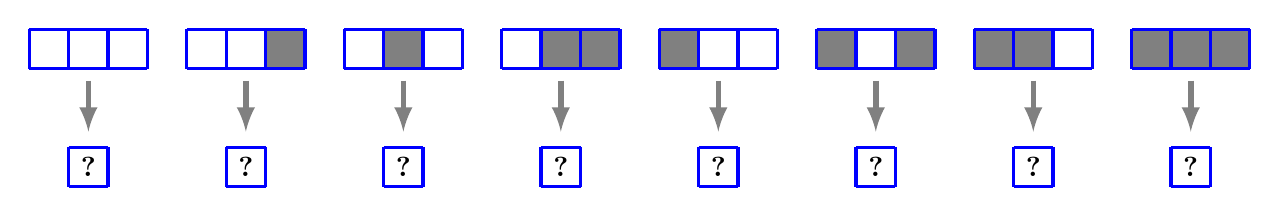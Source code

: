 \begin{tikzpicture}


% Automate


\begin{scope}[yshift=0cm,scale=0.5]

% 0,0,0
\draw[blue,very thick] (0,0) grid ++(3,1);

% 0,0,1
\fill[black!50] (4+2,0) rectangle ++(1,1);
\draw[blue,very thick] (4,0) grid ++(3,1);

% 0,1,0
\fill[black!50] (8+1,0) rectangle ++(1,1);
\draw[blue,very thick] (8,0) grid ++(3,1);

% 0,1,1
\fill[black!50] (12+1,0) rectangle ++(1,1);
\fill[black!50] (12+2,0) rectangle ++(1,1);
\draw[blue,very thick] (12,0) grid ++(3,1);

% 1,0,0
\fill[black!50] (16,0) rectangle ++(1,1);
\draw[blue,very thick] (16,0) grid ++(3,1);

% 1,0,1
\fill[black!50] (20,0) rectangle ++(1,1);
\fill[black!50] (20+2,0) rectangle ++(1,1);
\draw[blue,very thick] (20,0) grid ++(3,1);

% 1,1,0
\fill[black!50] (24,0) rectangle ++(1,1);
\fill[black!50] (24+1,0) rectangle ++(1,1);
\draw[blue,very thick] (24,0) grid ++(3,1);

% 1,1,1
\fill[black!50] (28,0) rectangle ++(1,1);
\fill[black!50] (28+1,0) rectangle ++(1,1);
\fill[black!50] (28+2,0) rectangle ++(1,1);
\draw[blue,very thick] (28,0) grid ++(3,1);


%%%% Cellules suivantes

\foreach\i in {0,1,2,3,4,5,6,7} {
\draw[->,>=latex,gray,very thick,line width=2pt] (\i*4+1.5,-0.3) -- ++(0,-1.3);
\draw[blue,very thick] (\i*4+1,-3) grid ++(1,1);
\node at  (\i*4+1+0.5,-2.5) {\bf ?};
}



\end{scope}




\end{tikzpicture}